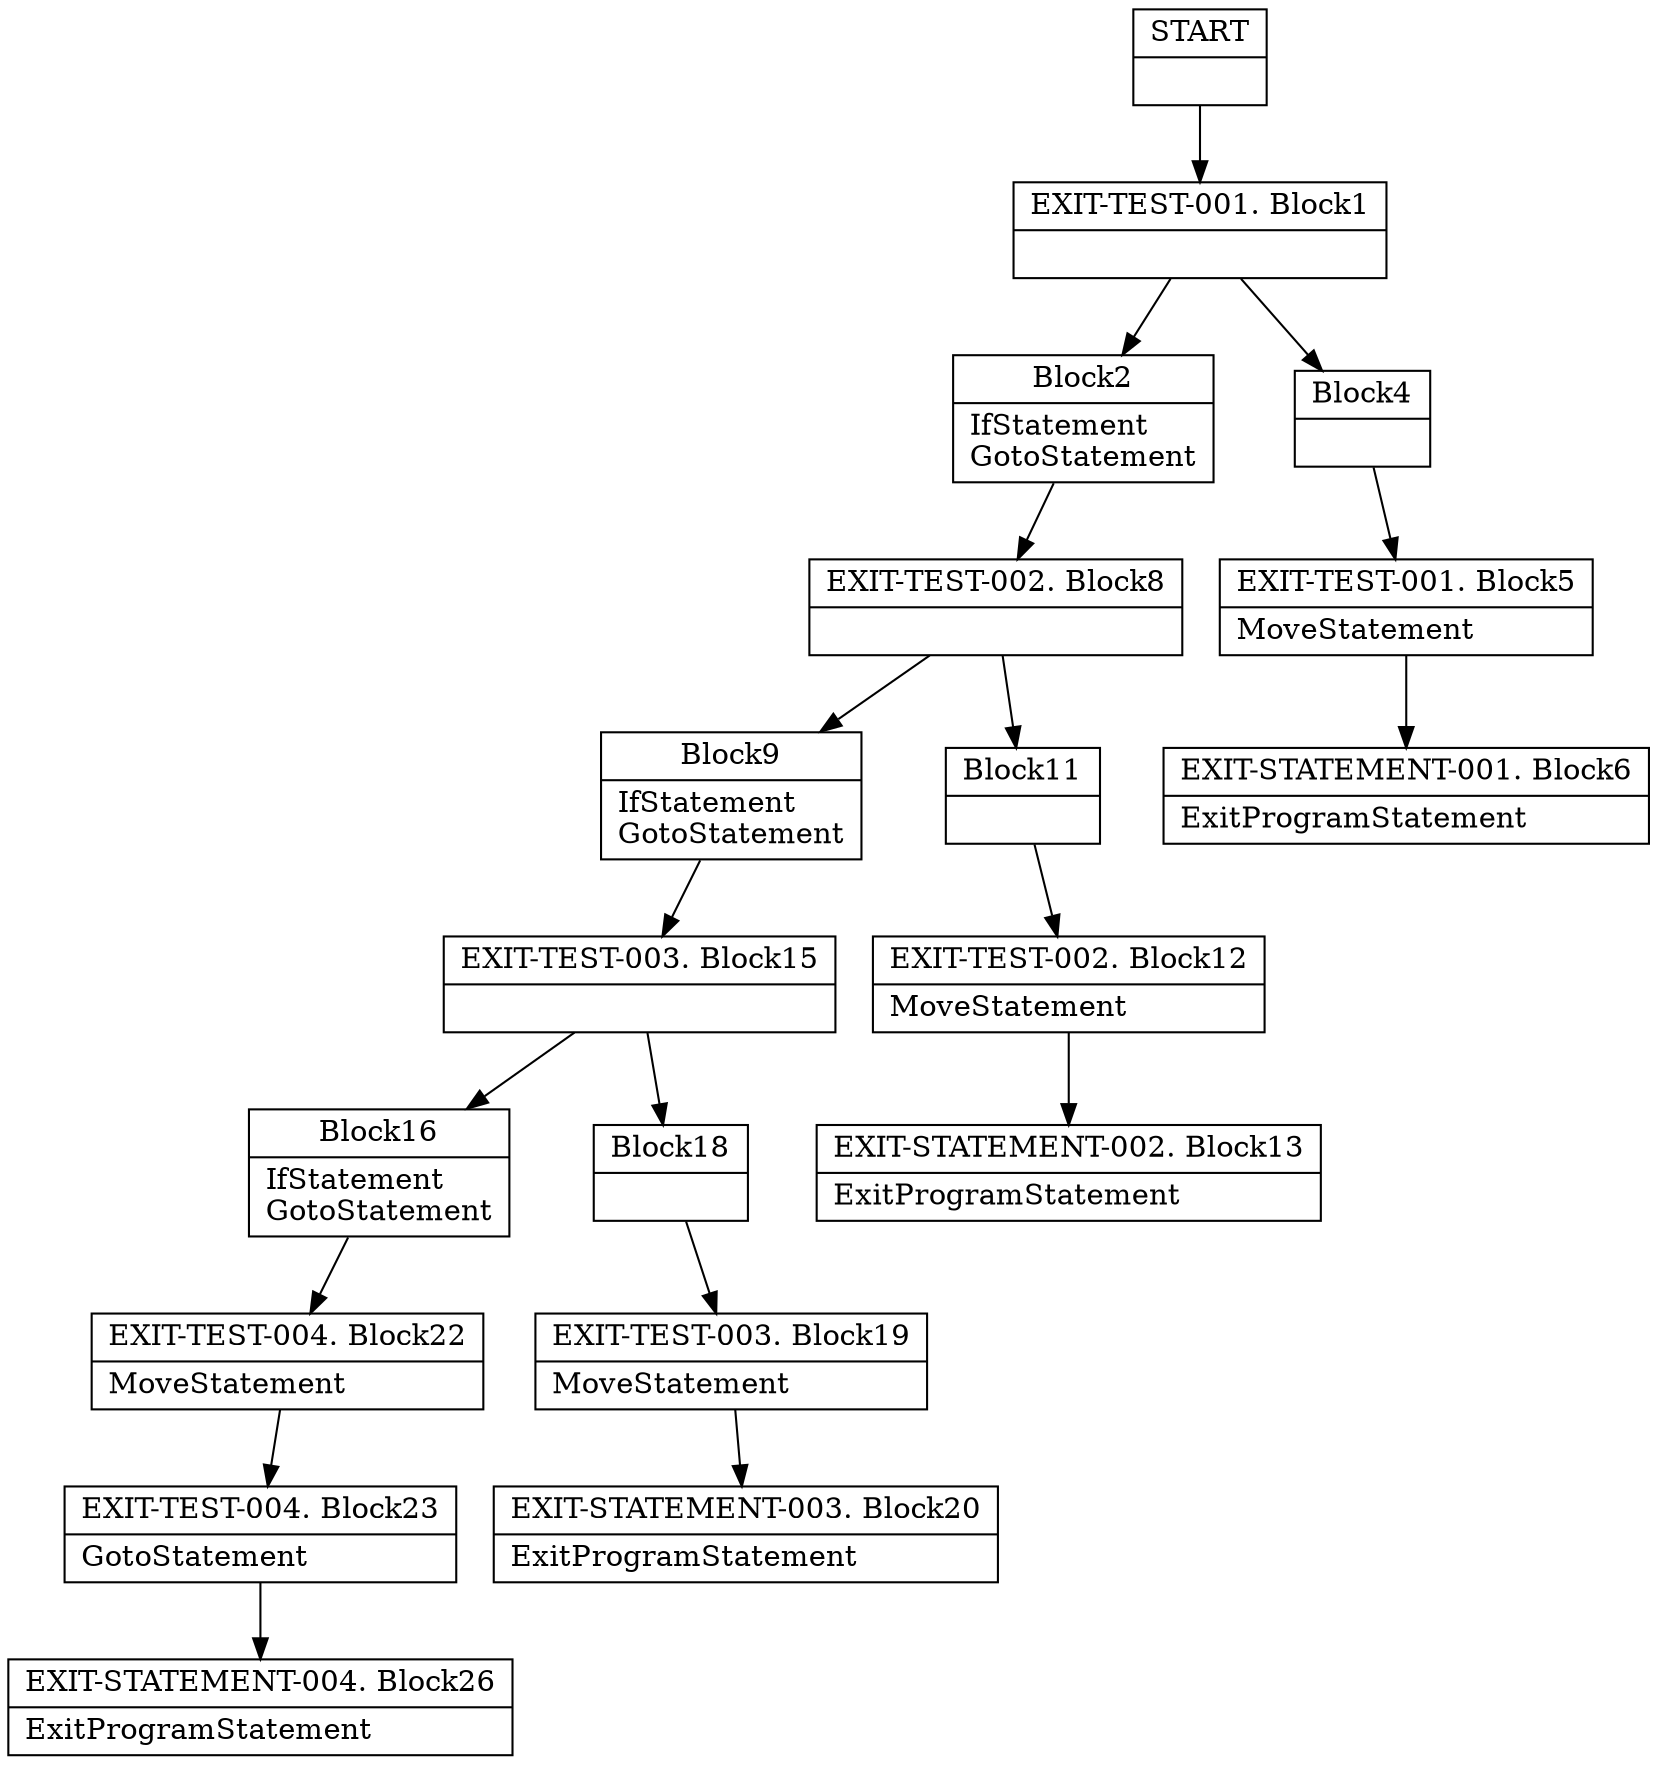 digraph Cfg {
node [
shape = "record"
]

edge [
arrowtail = "empty"
]
Block0 [
label = "{START|}"
]
Block1 [
label = "{EXIT-TEST-001. Block1|}"
]
Block2 [
label = "{Block2|IfStatement\lGotoStatement\l}"
]
Block8 [
label = "{EXIT-TEST-002. Block8|}"
]
Block9 [
label = "{Block9|IfStatement\lGotoStatement\l}"
]
Block15 [
label = "{EXIT-TEST-003. Block15|}"
]
Block16 [
label = "{Block16|IfStatement\lGotoStatement\l}"
]
Block22 [
label = "{EXIT-TEST-004. Block22|MoveStatement\l}"
]
Block23 [
label = "{EXIT-TEST-004. Block23|GotoStatement\l}"
]
Block26 [
label = "{EXIT-STATEMENT-004. Block26|ExitProgramStatement\l}"
]
Block18 [
label = "{Block18|}"
]
Block19 [
label = "{EXIT-TEST-003. Block19|MoveStatement\l}"
]
Block20 [
label = "{EXIT-STATEMENT-003. Block20|ExitProgramStatement\l}"
]
Block11 [
label = "{Block11|}"
]
Block12 [
label = "{EXIT-TEST-002. Block12|MoveStatement\l}"
]
Block13 [
label = "{EXIT-STATEMENT-002. Block13|ExitProgramStatement\l}"
]
Block4 [
label = "{Block4|}"
]
Block5 [
label = "{EXIT-TEST-001. Block5|MoveStatement\l}"
]
Block6 [
label = "{EXIT-STATEMENT-001. Block6|ExitProgramStatement\l}"
]
Block0 -> Block1
Block1 -> Block2
Block1 -> Block4
Block2 -> Block8
Block8 -> Block9
Block8 -> Block11
Block9 -> Block15
Block15 -> Block16
Block15 -> Block18
Block16 -> Block22
Block22 -> Block23
Block23 -> Block26
Block18 -> Block19
Block19 -> Block20
Block11 -> Block12
Block12 -> Block13
Block4 -> Block5
Block5 -> Block6

}
